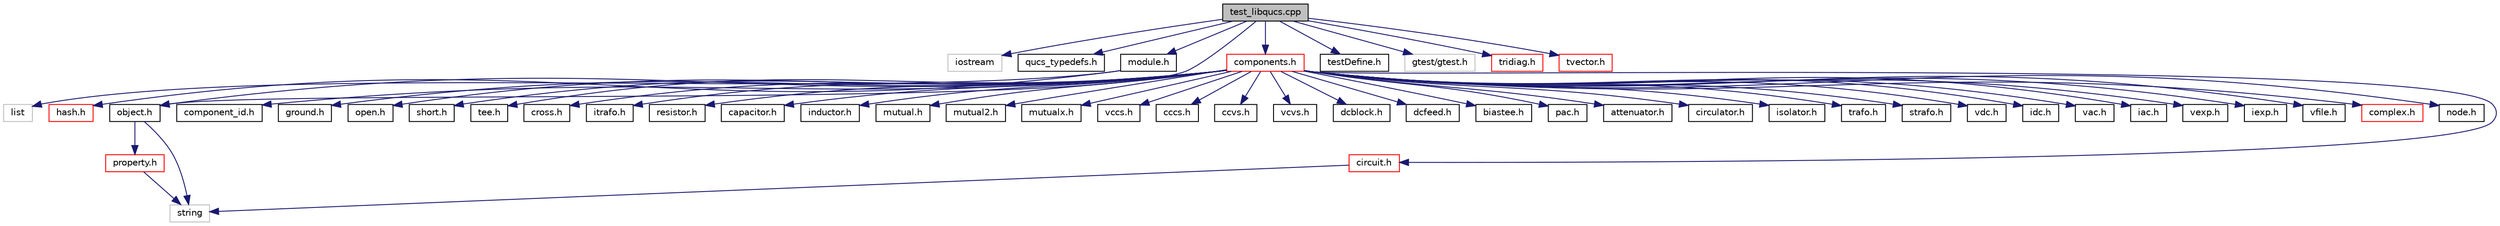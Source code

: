 digraph G
{
  edge [fontname="Helvetica",fontsize="10",labelfontname="Helvetica",labelfontsize="10"];
  node [fontname="Helvetica",fontsize="10",shape=record];
  Node1 [label="test_libqucs.cpp",height=0.2,width=0.4,color="black", fillcolor="grey75", style="filled" fontcolor="black"];
  Node1 -> Node2 [color="midnightblue",fontsize="10",style="solid",fontname="Helvetica"];
  Node2 [label="iostream",height=0.2,width=0.4,color="grey75", fillcolor="white", style="filled"];
  Node1 -> Node3 [color="midnightblue",fontsize="10",style="solid",fontname="Helvetica"];
  Node3 [label="qucs_typedefs.h",height=0.2,width=0.4,color="black", fillcolor="white", style="filled",URL="$qucs__typedefs_8h.html"];
  Node1 -> Node4 [color="midnightblue",fontsize="10",style="solid",fontname="Helvetica"];
  Node4 [label="object.h",height=0.2,width=0.4,color="black", fillcolor="white", style="filled",URL="$object_8h.html"];
  Node4 -> Node5 [color="midnightblue",fontsize="10",style="solid",fontname="Helvetica"];
  Node5 [label="string",height=0.2,width=0.4,color="grey75", fillcolor="white", style="filled"];
  Node4 -> Node6 [color="midnightblue",fontsize="10",style="solid",fontname="Helvetica"];
  Node6 [label="property.h",height=0.2,width=0.4,color="red", fillcolor="white", style="filled",URL="$property_8h.html"];
  Node6 -> Node5 [color="midnightblue",fontsize="10",style="solid",fontname="Helvetica"];
  Node1 -> Node7 [color="midnightblue",fontsize="10",style="solid",fontname="Helvetica"];
  Node7 [label="module.h",height=0.2,width=0.4,color="black", fillcolor="white", style="filled",URL="$module_8h.html"];
  Node7 -> Node8 [color="midnightblue",fontsize="10",style="solid",fontname="Helvetica"];
  Node8 [label="list",height=0.2,width=0.4,color="grey75", fillcolor="white", style="filled"];
  Node7 -> Node9 [color="midnightblue",fontsize="10",style="solid",fontname="Helvetica"];
  Node9 [label="hash.h",height=0.2,width=0.4,color="red", fillcolor="white", style="filled",URL="$hash_8h.html"];
  Node1 -> Node10 [color="midnightblue",fontsize="10",style="solid",fontname="Helvetica"];
  Node10 [label="components.h",height=0.2,width=0.4,color="red", fillcolor="white", style="filled",URL="$components_8h.html"];
  Node10 -> Node11 [color="midnightblue",fontsize="10",style="solid",fontname="Helvetica"];
  Node11 [label="complex.h",height=0.2,width=0.4,color="red", fillcolor="white", style="filled",URL="$complex_8h.html"];
  Node10 -> Node4 [color="midnightblue",fontsize="10",style="solid",fontname="Helvetica"];
  Node10 -> Node12 [color="midnightblue",fontsize="10",style="solid",fontname="Helvetica"];
  Node12 [label="node.h",height=0.2,width=0.4,color="black", fillcolor="white", style="filled",URL="$node_8h.html"];
  Node10 -> Node13 [color="midnightblue",fontsize="10",style="solid",fontname="Helvetica"];
  Node13 [label="circuit.h",height=0.2,width=0.4,color="red", fillcolor="white", style="filled",URL="$circuit_8h.html",tooltip="The circuit class header file."];
  Node13 -> Node5 [color="midnightblue",fontsize="10",style="solid",fontname="Helvetica"];
  Node10 -> Node14 [color="midnightblue",fontsize="10",style="solid",fontname="Helvetica"];
  Node14 [label="component_id.h",height=0.2,width=0.4,color="black", fillcolor="white", style="filled",URL="$component__id_8h.html"];
  Node10 -> Node15 [color="midnightblue",fontsize="10",style="solid",fontname="Helvetica"];
  Node15 [label="ground.h",height=0.2,width=0.4,color="black", fillcolor="white", style="filled",URL="$ground_8h.html"];
  Node10 -> Node16 [color="midnightblue",fontsize="10",style="solid",fontname="Helvetica"];
  Node16 [label="open.h",height=0.2,width=0.4,color="black", fillcolor="white", style="filled",URL="$open_8h.html"];
  Node10 -> Node17 [color="midnightblue",fontsize="10",style="solid",fontname="Helvetica"];
  Node17 [label="short.h",height=0.2,width=0.4,color="black", fillcolor="white", style="filled",URL="$short_8h.html"];
  Node10 -> Node18 [color="midnightblue",fontsize="10",style="solid",fontname="Helvetica"];
  Node18 [label="tee.h",height=0.2,width=0.4,color="black", fillcolor="white", style="filled",URL="$tee_8h.html"];
  Node10 -> Node19 [color="midnightblue",fontsize="10",style="solid",fontname="Helvetica"];
  Node19 [label="cross.h",height=0.2,width=0.4,color="black", fillcolor="white", style="filled",URL="$cross_8h.html"];
  Node10 -> Node20 [color="midnightblue",fontsize="10",style="solid",fontname="Helvetica"];
  Node20 [label="itrafo.h",height=0.2,width=0.4,color="black", fillcolor="white", style="filled",URL="$itrafo_8h.html"];
  Node10 -> Node21 [color="midnightblue",fontsize="10",style="solid",fontname="Helvetica"];
  Node21 [label="resistor.h",height=0.2,width=0.4,color="black", fillcolor="white", style="filled",URL="$resistor_8h.html"];
  Node10 -> Node22 [color="midnightblue",fontsize="10",style="solid",fontname="Helvetica"];
  Node22 [label="capacitor.h",height=0.2,width=0.4,color="black", fillcolor="white", style="filled",URL="$capacitor_8h.html"];
  Node10 -> Node23 [color="midnightblue",fontsize="10",style="solid",fontname="Helvetica"];
  Node23 [label="inductor.h",height=0.2,width=0.4,color="black", fillcolor="white", style="filled",URL="$inductor_8h.html"];
  Node10 -> Node24 [color="midnightblue",fontsize="10",style="solid",fontname="Helvetica"];
  Node24 [label="mutual.h",height=0.2,width=0.4,color="black", fillcolor="white", style="filled",URL="$mutual_8h.html"];
  Node10 -> Node25 [color="midnightblue",fontsize="10",style="solid",fontname="Helvetica"];
  Node25 [label="mutual2.h",height=0.2,width=0.4,color="black", fillcolor="white", style="filled",URL="$mutual2_8h.html"];
  Node10 -> Node26 [color="midnightblue",fontsize="10",style="solid",fontname="Helvetica"];
  Node26 [label="mutualx.h",height=0.2,width=0.4,color="black", fillcolor="white", style="filled",URL="$mutualx_8h.html"];
  Node10 -> Node27 [color="midnightblue",fontsize="10",style="solid",fontname="Helvetica"];
  Node27 [label="vccs.h",height=0.2,width=0.4,color="black", fillcolor="white", style="filled",URL="$vccs_8h.html"];
  Node10 -> Node28 [color="midnightblue",fontsize="10",style="solid",fontname="Helvetica"];
  Node28 [label="cccs.h",height=0.2,width=0.4,color="black", fillcolor="white", style="filled",URL="$cccs_8h.html"];
  Node10 -> Node29 [color="midnightblue",fontsize="10",style="solid",fontname="Helvetica"];
  Node29 [label="ccvs.h",height=0.2,width=0.4,color="black", fillcolor="white", style="filled",URL="$ccvs_8h.html"];
  Node10 -> Node30 [color="midnightblue",fontsize="10",style="solid",fontname="Helvetica"];
  Node30 [label="vcvs.h",height=0.2,width=0.4,color="black", fillcolor="white", style="filled",URL="$vcvs_8h.html"];
  Node10 -> Node31 [color="midnightblue",fontsize="10",style="solid",fontname="Helvetica"];
  Node31 [label="dcblock.h",height=0.2,width=0.4,color="black", fillcolor="white", style="filled",URL="$dcblock_8h.html"];
  Node10 -> Node32 [color="midnightblue",fontsize="10",style="solid",fontname="Helvetica"];
  Node32 [label="dcfeed.h",height=0.2,width=0.4,color="black", fillcolor="white", style="filled",URL="$dcfeed_8h.html"];
  Node10 -> Node33 [color="midnightblue",fontsize="10",style="solid",fontname="Helvetica"];
  Node33 [label="biastee.h",height=0.2,width=0.4,color="black", fillcolor="white", style="filled",URL="$biastee_8h.html"];
  Node10 -> Node34 [color="midnightblue",fontsize="10",style="solid",fontname="Helvetica"];
  Node34 [label="pac.h",height=0.2,width=0.4,color="black", fillcolor="white", style="filled",URL="$pac_8h.html"];
  Node10 -> Node35 [color="midnightblue",fontsize="10",style="solid",fontname="Helvetica"];
  Node35 [label="attenuator.h",height=0.2,width=0.4,color="black", fillcolor="white", style="filled",URL="$attenuator_8h.html"];
  Node10 -> Node36 [color="midnightblue",fontsize="10",style="solid",fontname="Helvetica"];
  Node36 [label="circulator.h",height=0.2,width=0.4,color="black", fillcolor="white", style="filled",URL="$circulator_8h.html"];
  Node10 -> Node37 [color="midnightblue",fontsize="10",style="solid",fontname="Helvetica"];
  Node37 [label="isolator.h",height=0.2,width=0.4,color="black", fillcolor="white", style="filled",URL="$isolator_8h.html"];
  Node10 -> Node38 [color="midnightblue",fontsize="10",style="solid",fontname="Helvetica"];
  Node38 [label="trafo.h",height=0.2,width=0.4,color="black", fillcolor="white", style="filled",URL="$trafo_8h.html"];
  Node10 -> Node39 [color="midnightblue",fontsize="10",style="solid",fontname="Helvetica"];
  Node39 [label="strafo.h",height=0.2,width=0.4,color="black", fillcolor="white", style="filled",URL="$strafo_8h.html"];
  Node10 -> Node40 [color="midnightblue",fontsize="10",style="solid",fontname="Helvetica"];
  Node40 [label="vdc.h",height=0.2,width=0.4,color="black", fillcolor="white", style="filled",URL="$vdc_8h.html"];
  Node10 -> Node41 [color="midnightblue",fontsize="10",style="solid",fontname="Helvetica"];
  Node41 [label="idc.h",height=0.2,width=0.4,color="black", fillcolor="white", style="filled",URL="$idc_8h.html"];
  Node10 -> Node42 [color="midnightblue",fontsize="10",style="solid",fontname="Helvetica"];
  Node42 [label="vac.h",height=0.2,width=0.4,color="black", fillcolor="white", style="filled",URL="$vac_8h.html"];
  Node10 -> Node43 [color="midnightblue",fontsize="10",style="solid",fontname="Helvetica"];
  Node43 [label="iac.h",height=0.2,width=0.4,color="black", fillcolor="white", style="filled",URL="$iac_8h.html"];
  Node10 -> Node44 [color="midnightblue",fontsize="10",style="solid",fontname="Helvetica"];
  Node44 [label="vexp.h",height=0.2,width=0.4,color="black", fillcolor="white", style="filled",URL="$vexp_8h.html"];
  Node10 -> Node45 [color="midnightblue",fontsize="10",style="solid",fontname="Helvetica"];
  Node45 [label="iexp.h",height=0.2,width=0.4,color="black", fillcolor="white", style="filled",URL="$iexp_8h.html"];
  Node10 -> Node46 [color="midnightblue",fontsize="10",style="solid",fontname="Helvetica"];
  Node46 [label="vfile.h",height=0.2,width=0.4,color="black", fillcolor="white", style="filled",URL="$vfile_8h.html"];
  Node1 -> Node47 [color="midnightblue",fontsize="10",style="solid",fontname="Helvetica"];
  Node47 [label="testDefine.h",height=0.2,width=0.4,color="black", fillcolor="white", style="filled",URL="$testDefine_8h.html"];
  Node1 -> Node48 [color="midnightblue",fontsize="10",style="solid",fontname="Helvetica"];
  Node48 [label="gtest/gtest.h",height=0.2,width=0.4,color="grey75", fillcolor="white", style="filled"];
  Node1 -> Node49 [color="midnightblue",fontsize="10",style="solid",fontname="Helvetica"];
  Node49 [label="tridiag.h",height=0.2,width=0.4,color="red", fillcolor="white", style="filled",URL="$tridiag_8h.html"];
  Node1 -> Node50 [color="midnightblue",fontsize="10",style="solid",fontname="Helvetica"];
  Node50 [label="tvector.h",height=0.2,width=0.4,color="red", fillcolor="white", style="filled",URL="$tvector_8h.html"];
}
